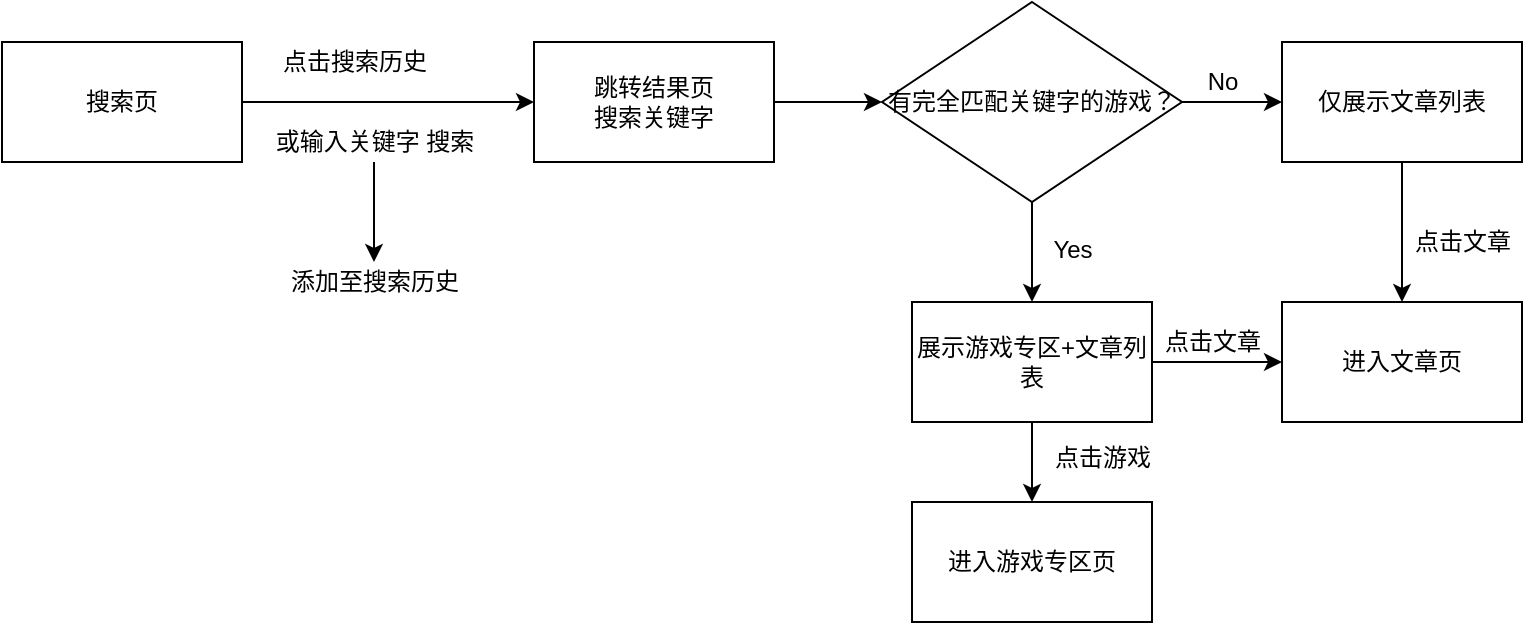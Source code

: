 <mxfile version="12.8.5" type="device"><diagram id="FY2VMHn364-I6MUJjWWc" name="第 1 页"><mxGraphModel dx="1209" dy="715" grid="1" gridSize="10" guides="1" tooltips="1" connect="1" arrows="1" fold="1" page="1" pageScale="1" pageWidth="827" pageHeight="1169" math="0" shadow="0"><root><mxCell id="0"/><mxCell id="1" parent="0"/><mxCell id="C3kLfSWIrDyG4ZrtDde3-7" value="" style="edgeStyle=orthogonalEdgeStyle;rounded=0;orthogonalLoop=1;jettySize=auto;html=1;" edge="1" parent="1" source="C3kLfSWIrDyG4ZrtDde3-3" target="C3kLfSWIrDyG4ZrtDde3-6"><mxGeometry relative="1" as="geometry"/></mxCell><mxCell id="C3kLfSWIrDyG4ZrtDde3-3" value="搜索页" style="rounded=0;whiteSpace=wrap;html=1;" vertex="1" parent="1"><mxGeometry y="180" width="120" height="60" as="geometry"/></mxCell><mxCell id="C3kLfSWIrDyG4ZrtDde3-19" value="" style="edgeStyle=orthogonalEdgeStyle;rounded=0;orthogonalLoop=1;jettySize=auto;html=1;" edge="1" parent="1" source="C3kLfSWIrDyG4ZrtDde3-6" target="C3kLfSWIrDyG4ZrtDde3-18"><mxGeometry relative="1" as="geometry"/></mxCell><mxCell id="C3kLfSWIrDyG4ZrtDde3-6" value="跳转结果页&lt;br&gt;搜索关键字" style="rounded=0;whiteSpace=wrap;html=1;" vertex="1" parent="1"><mxGeometry x="266" y="180" width="120" height="60" as="geometry"/></mxCell><mxCell id="C3kLfSWIrDyG4ZrtDde3-8" value="点击搜索历史" style="text;html=1;align=center;verticalAlign=middle;resizable=0;points=[];autosize=1;" vertex="1" parent="1"><mxGeometry x="131" y="180" width="90" height="20" as="geometry"/></mxCell><mxCell id="C3kLfSWIrDyG4ZrtDde3-17" value="" style="edgeStyle=orthogonalEdgeStyle;rounded=0;orthogonalLoop=1;jettySize=auto;html=1;" edge="1" parent="1" source="C3kLfSWIrDyG4ZrtDde3-11" target="C3kLfSWIrDyG4ZrtDde3-16"><mxGeometry relative="1" as="geometry"/></mxCell><mxCell id="C3kLfSWIrDyG4ZrtDde3-11" value="或输入关键字 搜索" style="text;html=1;align=center;verticalAlign=middle;resizable=0;points=[];autosize=1;" vertex="1" parent="1"><mxGeometry x="131" y="220" width="110" height="20" as="geometry"/></mxCell><mxCell id="C3kLfSWIrDyG4ZrtDde3-16" value="添加至搜索历史" style="text;html=1;align=center;verticalAlign=middle;resizable=0;points=[];autosize=1;" vertex="1" parent="1"><mxGeometry x="136" y="290" width="100" height="20" as="geometry"/></mxCell><mxCell id="C3kLfSWIrDyG4ZrtDde3-24" value="" style="edgeStyle=orthogonalEdgeStyle;rounded=0;orthogonalLoop=1;jettySize=auto;html=1;" edge="1" parent="1" source="C3kLfSWIrDyG4ZrtDde3-18" target="C3kLfSWIrDyG4ZrtDde3-23"><mxGeometry relative="1" as="geometry"/></mxCell><mxCell id="C3kLfSWIrDyG4ZrtDde3-29" value="" style="edgeStyle=orthogonalEdgeStyle;rounded=0;orthogonalLoop=1;jettySize=auto;html=1;" edge="1" parent="1" source="C3kLfSWIrDyG4ZrtDde3-18" target="C3kLfSWIrDyG4ZrtDde3-28"><mxGeometry relative="1" as="geometry"/></mxCell><mxCell id="C3kLfSWIrDyG4ZrtDde3-18" value="有完全匹配关键字的游戏？" style="rhombus;whiteSpace=wrap;html=1;" vertex="1" parent="1"><mxGeometry x="440" y="160" width="150" height="100" as="geometry"/></mxCell><mxCell id="C3kLfSWIrDyG4ZrtDde3-34" style="edgeStyle=orthogonalEdgeStyle;rounded=0;orthogonalLoop=1;jettySize=auto;html=1;entryX=0;entryY=0.5;entryDx=0;entryDy=0;" edge="1" parent="1" source="C3kLfSWIrDyG4ZrtDde3-23" target="C3kLfSWIrDyG4ZrtDde3-31"><mxGeometry relative="1" as="geometry"/></mxCell><mxCell id="C3kLfSWIrDyG4ZrtDde3-37" value="" style="edgeStyle=orthogonalEdgeStyle;rounded=0;orthogonalLoop=1;jettySize=auto;html=1;" edge="1" parent="1" source="C3kLfSWIrDyG4ZrtDde3-23" target="C3kLfSWIrDyG4ZrtDde3-36"><mxGeometry relative="1" as="geometry"/></mxCell><mxCell id="C3kLfSWIrDyG4ZrtDde3-23" value="展示游戏专区+文章列表" style="rounded=0;whiteSpace=wrap;html=1;" vertex="1" parent="1"><mxGeometry x="455" y="310" width="120" height="60" as="geometry"/></mxCell><mxCell id="C3kLfSWIrDyG4ZrtDde3-36" value="进入游戏专区页" style="rounded=0;whiteSpace=wrap;html=1;" vertex="1" parent="1"><mxGeometry x="455" y="410" width="120" height="60" as="geometry"/></mxCell><mxCell id="C3kLfSWIrDyG4ZrtDde3-25" value="Yes" style="text;html=1;align=center;verticalAlign=middle;resizable=0;points=[];autosize=1;" vertex="1" parent="1"><mxGeometry x="520" y="274" width="30" height="20" as="geometry"/></mxCell><mxCell id="C3kLfSWIrDyG4ZrtDde3-32" value="" style="edgeStyle=orthogonalEdgeStyle;rounded=0;orthogonalLoop=1;jettySize=auto;html=1;" edge="1" parent="1" source="C3kLfSWIrDyG4ZrtDde3-28" target="C3kLfSWIrDyG4ZrtDde3-31"><mxGeometry relative="1" as="geometry"/></mxCell><mxCell id="C3kLfSWIrDyG4ZrtDde3-28" value="仅展示文章列表" style="rounded=0;whiteSpace=wrap;html=1;" vertex="1" parent="1"><mxGeometry x="640" y="180" width="120" height="60" as="geometry"/></mxCell><mxCell id="C3kLfSWIrDyG4ZrtDde3-31" value="进入文章页" style="rounded=0;whiteSpace=wrap;html=1;" vertex="1" parent="1"><mxGeometry x="640" y="310" width="120" height="60" as="geometry"/></mxCell><mxCell id="C3kLfSWIrDyG4ZrtDde3-30" value="No" style="text;html=1;align=center;verticalAlign=middle;resizable=0;points=[];autosize=1;" vertex="1" parent="1"><mxGeometry x="595" y="190" width="30" height="20" as="geometry"/></mxCell><mxCell id="C3kLfSWIrDyG4ZrtDde3-33" value="点击文章" style="text;html=1;align=center;verticalAlign=middle;resizable=0;points=[];autosize=1;" vertex="1" parent="1"><mxGeometry x="700" y="270" width="60" height="20" as="geometry"/></mxCell><mxCell id="C3kLfSWIrDyG4ZrtDde3-35" value="点击文章" style="text;html=1;align=center;verticalAlign=middle;resizable=0;points=[];autosize=1;" vertex="1" parent="1"><mxGeometry x="575" y="320" width="60" height="20" as="geometry"/></mxCell><mxCell id="C3kLfSWIrDyG4ZrtDde3-38" value="点击游戏" style="text;html=1;align=center;verticalAlign=middle;resizable=0;points=[];autosize=1;" vertex="1" parent="1"><mxGeometry x="520" y="378" width="60" height="20" as="geometry"/></mxCell></root></mxGraphModel></diagram></mxfile>